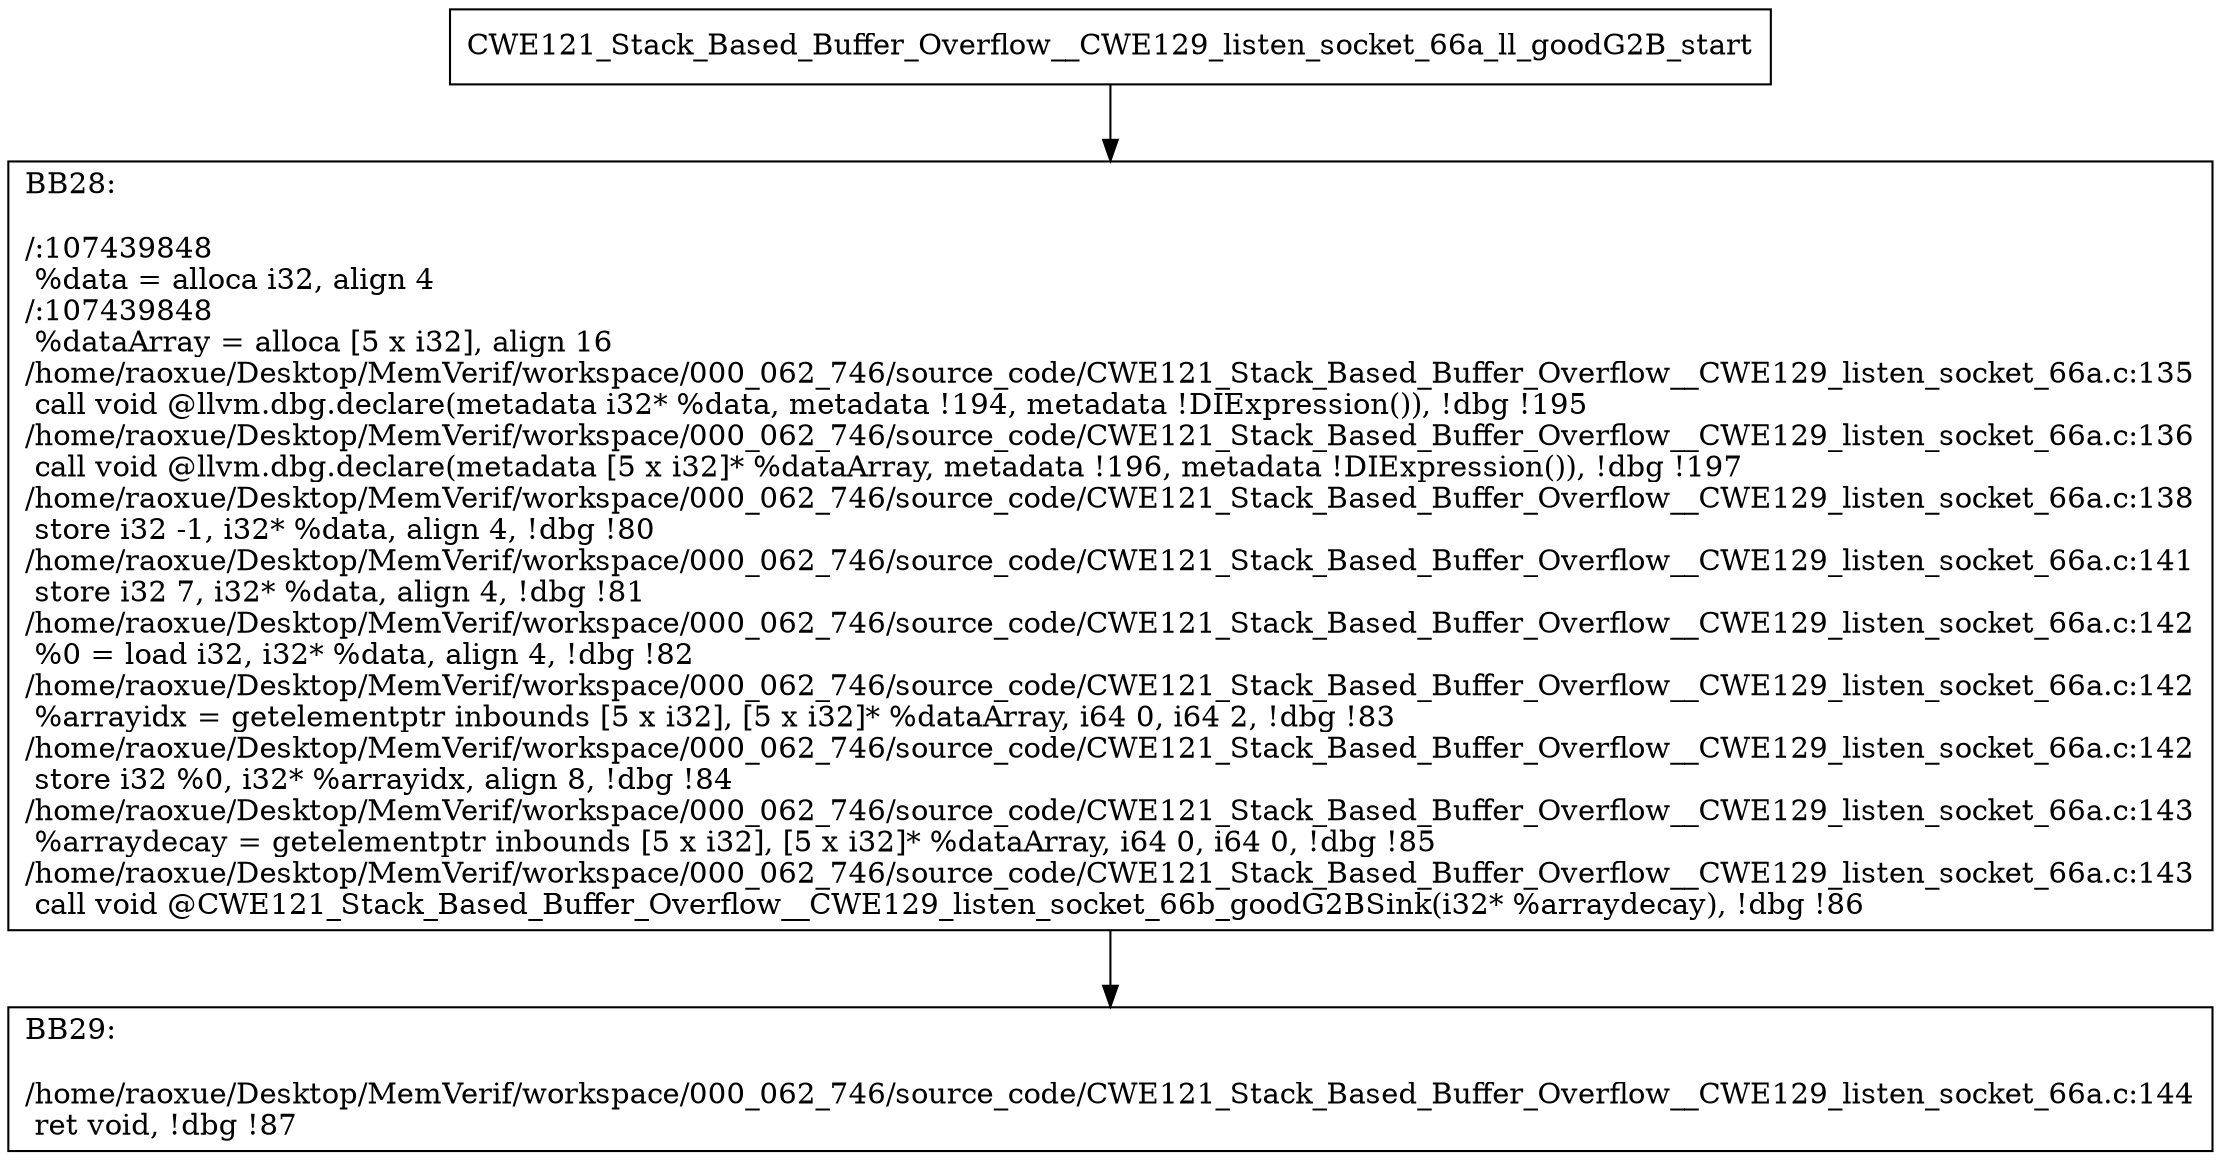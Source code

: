digraph "CFG for'CWE121_Stack_Based_Buffer_Overflow__CWE129_listen_socket_66a_ll_goodG2B' function" {
	BBCWE121_Stack_Based_Buffer_Overflow__CWE129_listen_socket_66a_ll_goodG2B_start[shape=record,label="{CWE121_Stack_Based_Buffer_Overflow__CWE129_listen_socket_66a_ll_goodG2B_start}"];
	BBCWE121_Stack_Based_Buffer_Overflow__CWE129_listen_socket_66a_ll_goodG2B_start-> CWE121_Stack_Based_Buffer_Overflow__CWE129_listen_socket_66a_ll_goodG2BBB28;
	CWE121_Stack_Based_Buffer_Overflow__CWE129_listen_socket_66a_ll_goodG2BBB28 [shape=record, label="{BB28:\l\l/:107439848\l
  %data = alloca i32, align 4\l
/:107439848\l
  %dataArray = alloca [5 x i32], align 16\l
/home/raoxue/Desktop/MemVerif/workspace/000_062_746/source_code/CWE121_Stack_Based_Buffer_Overflow__CWE129_listen_socket_66a.c:135\l
  call void @llvm.dbg.declare(metadata i32* %data, metadata !194, metadata !DIExpression()), !dbg !195\l
/home/raoxue/Desktop/MemVerif/workspace/000_062_746/source_code/CWE121_Stack_Based_Buffer_Overflow__CWE129_listen_socket_66a.c:136\l
  call void @llvm.dbg.declare(metadata [5 x i32]* %dataArray, metadata !196, metadata !DIExpression()), !dbg !197\l
/home/raoxue/Desktop/MemVerif/workspace/000_062_746/source_code/CWE121_Stack_Based_Buffer_Overflow__CWE129_listen_socket_66a.c:138\l
  store i32 -1, i32* %data, align 4, !dbg !80\l
/home/raoxue/Desktop/MemVerif/workspace/000_062_746/source_code/CWE121_Stack_Based_Buffer_Overflow__CWE129_listen_socket_66a.c:141\l
  store i32 7, i32* %data, align 4, !dbg !81\l
/home/raoxue/Desktop/MemVerif/workspace/000_062_746/source_code/CWE121_Stack_Based_Buffer_Overflow__CWE129_listen_socket_66a.c:142\l
  %0 = load i32, i32* %data, align 4, !dbg !82\l
/home/raoxue/Desktop/MemVerif/workspace/000_062_746/source_code/CWE121_Stack_Based_Buffer_Overflow__CWE129_listen_socket_66a.c:142\l
  %arrayidx = getelementptr inbounds [5 x i32], [5 x i32]* %dataArray, i64 0, i64 2, !dbg !83\l
/home/raoxue/Desktop/MemVerif/workspace/000_062_746/source_code/CWE121_Stack_Based_Buffer_Overflow__CWE129_listen_socket_66a.c:142\l
  store i32 %0, i32* %arrayidx, align 8, !dbg !84\l
/home/raoxue/Desktop/MemVerif/workspace/000_062_746/source_code/CWE121_Stack_Based_Buffer_Overflow__CWE129_listen_socket_66a.c:143\l
  %arraydecay = getelementptr inbounds [5 x i32], [5 x i32]* %dataArray, i64 0, i64 0, !dbg !85\l
/home/raoxue/Desktop/MemVerif/workspace/000_062_746/source_code/CWE121_Stack_Based_Buffer_Overflow__CWE129_listen_socket_66a.c:143\l
  call void @CWE121_Stack_Based_Buffer_Overflow__CWE129_listen_socket_66b_goodG2BSink(i32* %arraydecay), !dbg !86\l
}"];
	CWE121_Stack_Based_Buffer_Overflow__CWE129_listen_socket_66a_ll_goodG2BBB28-> CWE121_Stack_Based_Buffer_Overflow__CWE129_listen_socket_66a_ll_goodG2BBB29;
	CWE121_Stack_Based_Buffer_Overflow__CWE129_listen_socket_66a_ll_goodG2BBB29 [shape=record, label="{BB29:\l\l/home/raoxue/Desktop/MemVerif/workspace/000_062_746/source_code/CWE121_Stack_Based_Buffer_Overflow__CWE129_listen_socket_66a.c:144\l
  ret void, !dbg !87\l
}"];
}
